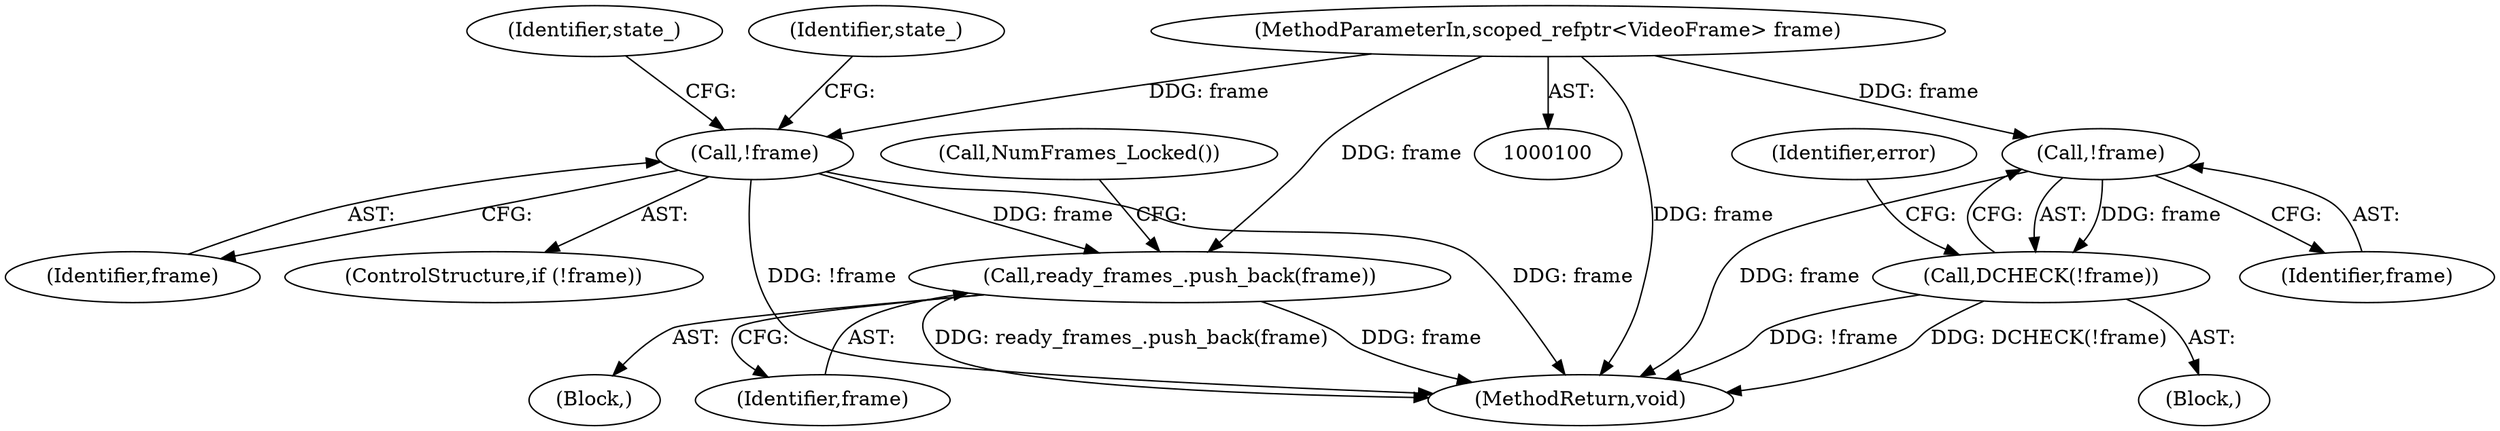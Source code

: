 digraph "1_Chrome_1da0daecc540238cb473f0d6322da51d3a544244@del" {
"1000102" [label="(MethodParameterIn,scoped_refptr<VideoFrame> frame)"];
"1000119" [label="(Call,!frame)"];
"1000118" [label="(Call,DCHECK(!frame))"];
"1000167" [label="(Call,!frame)"];
"1000217" [label="(Call,ready_frames_.push_back(frame))"];
"1000184" [label="(Identifier,state_)"];
"1000168" [label="(Identifier,frame)"];
"1000166" [label="(ControlStructure,if (!frame))"];
"1000167" [label="(Call,!frame)"];
"1000123" [label="(Identifier,error)"];
"1000172" [label="(Identifier,state_)"];
"1000102" [label="(MethodParameterIn,scoped_refptr<VideoFrame> frame)"];
"1000274" [label="(MethodReturn,void)"];
"1000217" [label="(Call,ready_frames_.push_back(frame))"];
"1000103" [label="(Block,)"];
"1000119" [label="(Call,!frame)"];
"1000120" [label="(Identifier,frame)"];
"1000118" [label="(Call,DCHECK(!frame))"];
"1000218" [label="(Identifier,frame)"];
"1000220" [label="(Call,NumFrames_Locked())"];
"1000117" [label="(Block,)"];
"1000102" -> "1000100"  [label="AST: "];
"1000102" -> "1000274"  [label="DDG: frame"];
"1000102" -> "1000119"  [label="DDG: frame"];
"1000102" -> "1000167"  [label="DDG: frame"];
"1000102" -> "1000217"  [label="DDG: frame"];
"1000119" -> "1000118"  [label="AST: "];
"1000119" -> "1000120"  [label="CFG: "];
"1000120" -> "1000119"  [label="AST: "];
"1000118" -> "1000119"  [label="CFG: "];
"1000119" -> "1000274"  [label="DDG: frame"];
"1000119" -> "1000118"  [label="DDG: frame"];
"1000118" -> "1000117"  [label="AST: "];
"1000123" -> "1000118"  [label="CFG: "];
"1000118" -> "1000274"  [label="DDG: DCHECK(!frame)"];
"1000118" -> "1000274"  [label="DDG: !frame"];
"1000167" -> "1000166"  [label="AST: "];
"1000167" -> "1000168"  [label="CFG: "];
"1000168" -> "1000167"  [label="AST: "];
"1000172" -> "1000167"  [label="CFG: "];
"1000184" -> "1000167"  [label="CFG: "];
"1000167" -> "1000274"  [label="DDG: frame"];
"1000167" -> "1000274"  [label="DDG: !frame"];
"1000167" -> "1000217"  [label="DDG: frame"];
"1000217" -> "1000103"  [label="AST: "];
"1000217" -> "1000218"  [label="CFG: "];
"1000218" -> "1000217"  [label="AST: "];
"1000220" -> "1000217"  [label="CFG: "];
"1000217" -> "1000274"  [label="DDG: ready_frames_.push_back(frame)"];
"1000217" -> "1000274"  [label="DDG: frame"];
}
